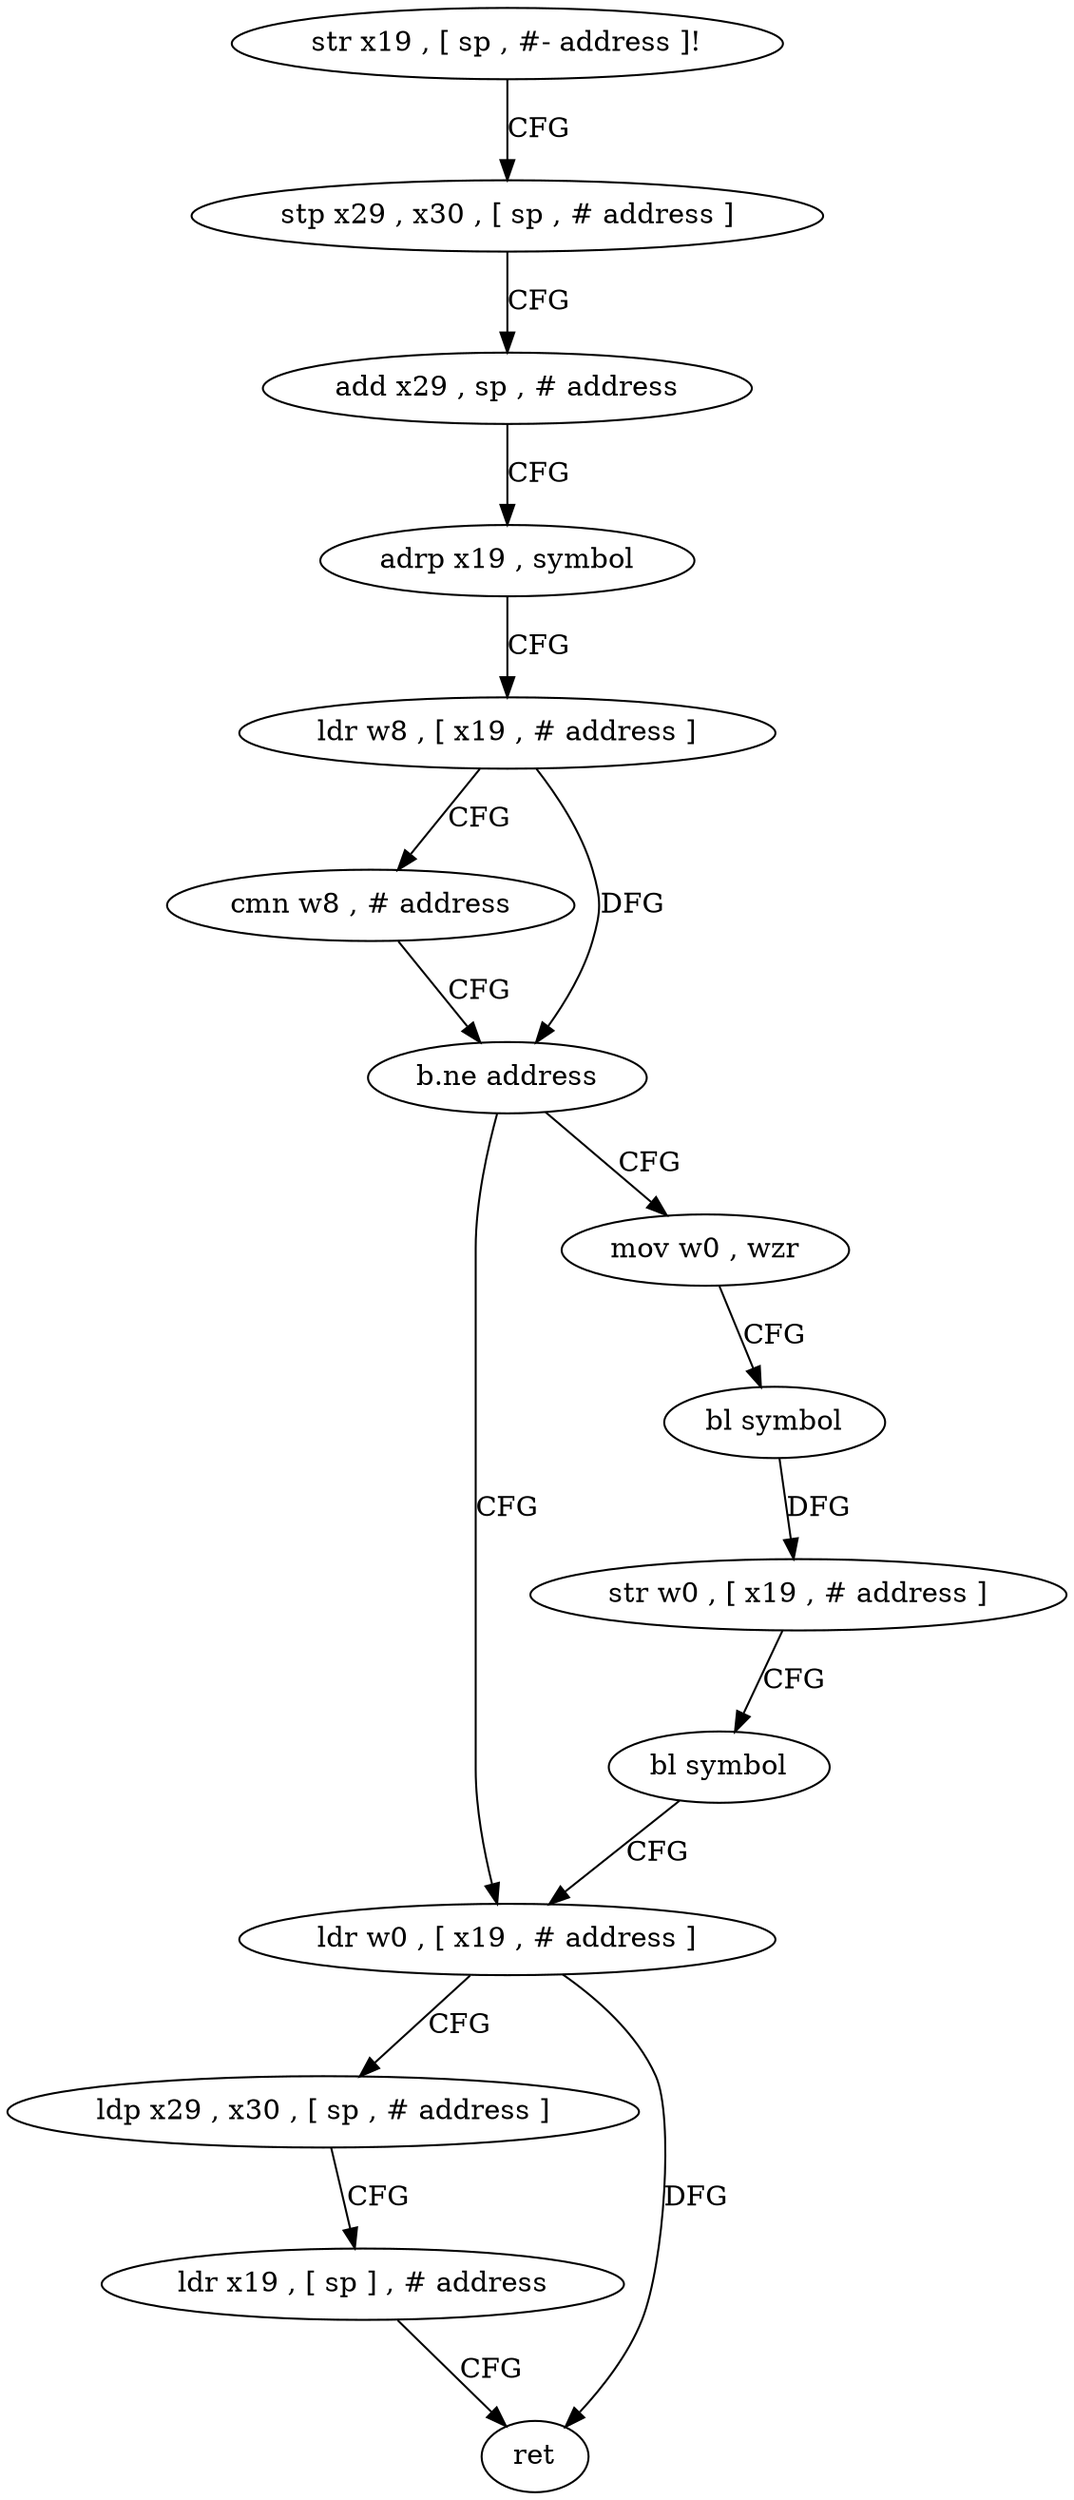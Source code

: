 digraph "func" {
"4218576" [label = "str x19 , [ sp , #- address ]!" ]
"4218580" [label = "stp x29 , x30 , [ sp , # address ]" ]
"4218584" [label = "add x29 , sp , # address" ]
"4218588" [label = "adrp x19 , symbol" ]
"4218592" [label = "ldr w8 , [ x19 , # address ]" ]
"4218596" [label = "cmn w8 , # address" ]
"4218600" [label = "b.ne address" ]
"4218620" [label = "ldr w0 , [ x19 , # address ]" ]
"4218604" [label = "mov w0 , wzr" ]
"4218624" [label = "ldp x29 , x30 , [ sp , # address ]" ]
"4218628" [label = "ldr x19 , [ sp ] , # address" ]
"4218632" [label = "ret" ]
"4218608" [label = "bl symbol" ]
"4218612" [label = "str w0 , [ x19 , # address ]" ]
"4218616" [label = "bl symbol" ]
"4218576" -> "4218580" [ label = "CFG" ]
"4218580" -> "4218584" [ label = "CFG" ]
"4218584" -> "4218588" [ label = "CFG" ]
"4218588" -> "4218592" [ label = "CFG" ]
"4218592" -> "4218596" [ label = "CFG" ]
"4218592" -> "4218600" [ label = "DFG" ]
"4218596" -> "4218600" [ label = "CFG" ]
"4218600" -> "4218620" [ label = "CFG" ]
"4218600" -> "4218604" [ label = "CFG" ]
"4218620" -> "4218624" [ label = "CFG" ]
"4218620" -> "4218632" [ label = "DFG" ]
"4218604" -> "4218608" [ label = "CFG" ]
"4218624" -> "4218628" [ label = "CFG" ]
"4218628" -> "4218632" [ label = "CFG" ]
"4218608" -> "4218612" [ label = "DFG" ]
"4218612" -> "4218616" [ label = "CFG" ]
"4218616" -> "4218620" [ label = "CFG" ]
}
